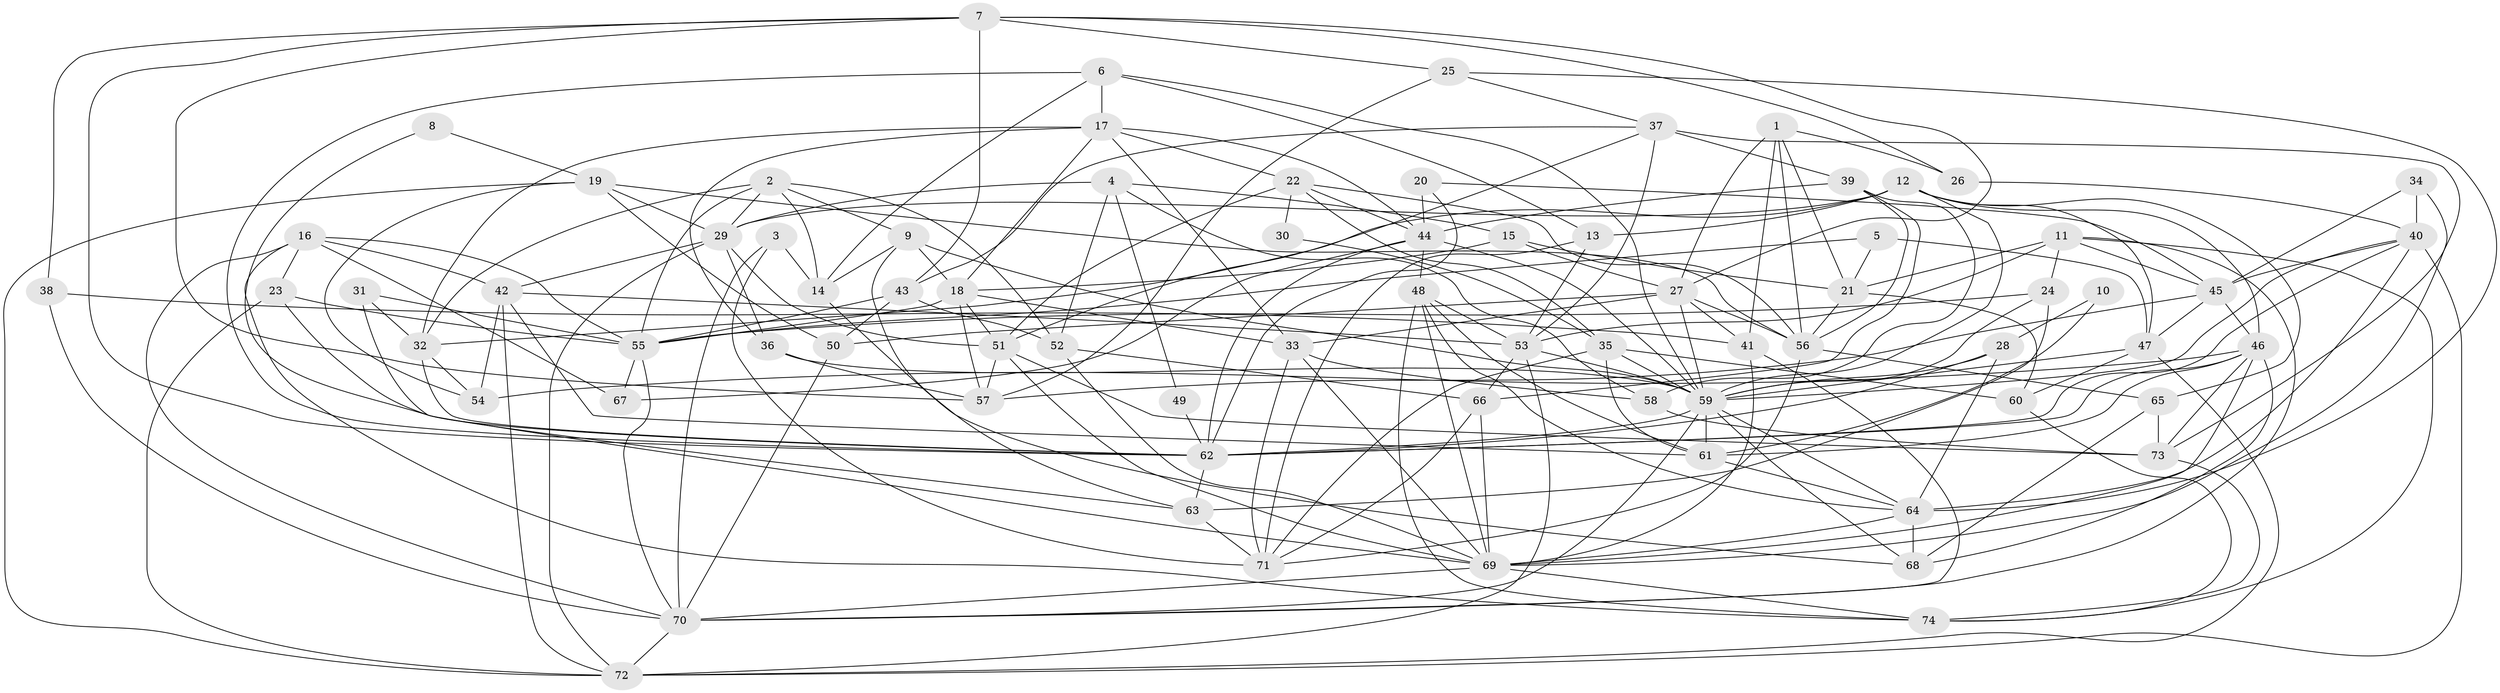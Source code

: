 // original degree distribution, {4: 0.2702702702702703, 6: 0.08783783783783784, 5: 0.16891891891891891, 3: 0.2905405405405405, 2: 0.12837837837837837, 9: 0.006756756756756757, 7: 0.02027027027027027, 8: 0.02702702702702703}
// Generated by graph-tools (version 1.1) at 2025/50/03/09/25 03:50:14]
// undirected, 74 vertices, 212 edges
graph export_dot {
graph [start="1"]
  node [color=gray90,style=filled];
  1;
  2;
  3;
  4;
  5;
  6;
  7;
  8;
  9;
  10;
  11;
  12;
  13;
  14;
  15;
  16;
  17;
  18;
  19;
  20;
  21;
  22;
  23;
  24;
  25;
  26;
  27;
  28;
  29;
  30;
  31;
  32;
  33;
  34;
  35;
  36;
  37;
  38;
  39;
  40;
  41;
  42;
  43;
  44;
  45;
  46;
  47;
  48;
  49;
  50;
  51;
  52;
  53;
  54;
  55;
  56;
  57;
  58;
  59;
  60;
  61;
  62;
  63;
  64;
  65;
  66;
  67;
  68;
  69;
  70;
  71;
  72;
  73;
  74;
  1 -- 21 [weight=1.0];
  1 -- 26 [weight=1.0];
  1 -- 27 [weight=1.0];
  1 -- 41 [weight=1.0];
  1 -- 56 [weight=2.0];
  2 -- 9 [weight=1.0];
  2 -- 14 [weight=1.0];
  2 -- 29 [weight=1.0];
  2 -- 32 [weight=1.0];
  2 -- 52 [weight=1.0];
  2 -- 55 [weight=1.0];
  3 -- 14 [weight=1.0];
  3 -- 70 [weight=1.0];
  3 -- 71 [weight=1.0];
  4 -- 15 [weight=1.0];
  4 -- 29 [weight=1.0];
  4 -- 49 [weight=1.0];
  4 -- 52 [weight=1.0];
  4 -- 58 [weight=1.0];
  5 -- 21 [weight=1.0];
  5 -- 47 [weight=1.0];
  5 -- 55 [weight=1.0];
  6 -- 13 [weight=1.0];
  6 -- 14 [weight=1.0];
  6 -- 17 [weight=1.0];
  6 -- 59 [weight=1.0];
  6 -- 62 [weight=1.0];
  7 -- 25 [weight=1.0];
  7 -- 26 [weight=1.0];
  7 -- 27 [weight=1.0];
  7 -- 38 [weight=1.0];
  7 -- 43 [weight=1.0];
  7 -- 57 [weight=1.0];
  7 -- 62 [weight=1.0];
  8 -- 19 [weight=1.0];
  8 -- 62 [weight=1.0];
  9 -- 14 [weight=1.0];
  9 -- 18 [weight=1.0];
  9 -- 59 [weight=1.0];
  9 -- 63 [weight=1.0];
  10 -- 28 [weight=1.0];
  10 -- 61 [weight=1.0];
  11 -- 21 [weight=1.0];
  11 -- 24 [weight=1.0];
  11 -- 45 [weight=1.0];
  11 -- 53 [weight=1.0];
  11 -- 70 [weight=1.0];
  11 -- 74 [weight=1.0];
  12 -- 13 [weight=1.0];
  12 -- 29 [weight=1.0];
  12 -- 32 [weight=1.0];
  12 -- 46 [weight=1.0];
  12 -- 47 [weight=1.0];
  12 -- 59 [weight=1.0];
  12 -- 65 [weight=1.0];
  13 -- 53 [weight=1.0];
  13 -- 71 [weight=1.0];
  14 -- 68 [weight=1.0];
  15 -- 18 [weight=1.0];
  15 -- 21 [weight=1.0];
  15 -- 27 [weight=1.0];
  16 -- 23 [weight=1.0];
  16 -- 42 [weight=1.0];
  16 -- 55 [weight=1.0];
  16 -- 67 [weight=1.0];
  16 -- 70 [weight=1.0];
  16 -- 74 [weight=1.0];
  17 -- 18 [weight=1.0];
  17 -- 22 [weight=1.0];
  17 -- 32 [weight=1.0];
  17 -- 33 [weight=1.0];
  17 -- 36 [weight=1.0];
  17 -- 44 [weight=1.0];
  18 -- 33 [weight=1.0];
  18 -- 51 [weight=1.0];
  18 -- 55 [weight=1.0];
  18 -- 57 [weight=1.0];
  19 -- 29 [weight=1.0];
  19 -- 50 [weight=1.0];
  19 -- 54 [weight=1.0];
  19 -- 56 [weight=3.0];
  19 -- 72 [weight=1.0];
  20 -- 44 [weight=1.0];
  20 -- 45 [weight=1.0];
  20 -- 62 [weight=1.0];
  21 -- 56 [weight=1.0];
  21 -- 60 [weight=1.0];
  22 -- 30 [weight=1.0];
  22 -- 35 [weight=1.0];
  22 -- 44 [weight=1.0];
  22 -- 51 [weight=1.0];
  22 -- 56 [weight=1.0];
  23 -- 55 [weight=1.0];
  23 -- 63 [weight=1.0];
  23 -- 72 [weight=1.0];
  24 -- 55 [weight=1.0];
  24 -- 59 [weight=1.0];
  24 -- 63 [weight=1.0];
  25 -- 37 [weight=1.0];
  25 -- 57 [weight=1.0];
  25 -- 64 [weight=1.0];
  26 -- 40 [weight=1.0];
  27 -- 33 [weight=1.0];
  27 -- 41 [weight=1.0];
  27 -- 50 [weight=1.0];
  27 -- 56 [weight=1.0];
  27 -- 59 [weight=2.0];
  28 -- 59 [weight=1.0];
  28 -- 62 [weight=1.0];
  28 -- 64 [weight=1.0];
  29 -- 36 [weight=1.0];
  29 -- 42 [weight=1.0];
  29 -- 51 [weight=1.0];
  29 -- 72 [weight=1.0];
  30 -- 35 [weight=1.0];
  31 -- 32 [weight=1.0];
  31 -- 55 [weight=1.0];
  31 -- 69 [weight=1.0];
  32 -- 54 [weight=1.0];
  32 -- 62 [weight=1.0];
  33 -- 58 [weight=1.0];
  33 -- 69 [weight=1.0];
  33 -- 71 [weight=1.0];
  34 -- 40 [weight=1.0];
  34 -- 45 [weight=1.0];
  34 -- 69 [weight=1.0];
  35 -- 59 [weight=1.0];
  35 -- 60 [weight=1.0];
  35 -- 61 [weight=1.0];
  35 -- 71 [weight=1.0];
  36 -- 57 [weight=1.0];
  36 -- 59 [weight=1.0];
  37 -- 39 [weight=1.0];
  37 -- 43 [weight=1.0];
  37 -- 51 [weight=1.0];
  37 -- 53 [weight=1.0];
  37 -- 73 [weight=1.0];
  38 -- 41 [weight=1.0];
  38 -- 70 [weight=1.0];
  39 -- 44 [weight=1.0];
  39 -- 56 [weight=1.0];
  39 -- 58 [weight=1.0];
  39 -- 66 [weight=1.0];
  40 -- 45 [weight=1.0];
  40 -- 59 [weight=1.0];
  40 -- 62 [weight=1.0];
  40 -- 64 [weight=1.0];
  40 -- 72 [weight=1.0];
  41 -- 69 [weight=1.0];
  41 -- 70 [weight=1.0];
  42 -- 53 [weight=1.0];
  42 -- 54 [weight=1.0];
  42 -- 61 [weight=1.0];
  42 -- 72 [weight=1.0];
  43 -- 50 [weight=1.0];
  43 -- 52 [weight=1.0];
  43 -- 55 [weight=1.0];
  44 -- 48 [weight=1.0];
  44 -- 59 [weight=1.0];
  44 -- 62 [weight=1.0];
  44 -- 67 [weight=1.0];
  45 -- 46 [weight=1.0];
  45 -- 47 [weight=1.0];
  45 -- 57 [weight=1.0];
  46 -- 54 [weight=1.0];
  46 -- 61 [weight=1.0];
  46 -- 62 [weight=1.0];
  46 -- 68 [weight=1.0];
  46 -- 69 [weight=1.0];
  46 -- 73 [weight=1.0];
  47 -- 59 [weight=1.0];
  47 -- 60 [weight=1.0];
  47 -- 72 [weight=1.0];
  48 -- 53 [weight=1.0];
  48 -- 61 [weight=1.0];
  48 -- 64 [weight=1.0];
  48 -- 69 [weight=1.0];
  48 -- 74 [weight=1.0];
  49 -- 62 [weight=1.0];
  50 -- 70 [weight=1.0];
  51 -- 57 [weight=1.0];
  51 -- 69 [weight=1.0];
  51 -- 73 [weight=1.0];
  52 -- 66 [weight=1.0];
  52 -- 69 [weight=1.0];
  53 -- 59 [weight=1.0];
  53 -- 66 [weight=1.0];
  53 -- 72 [weight=1.0];
  55 -- 67 [weight=1.0];
  55 -- 70 [weight=1.0];
  56 -- 65 [weight=1.0];
  56 -- 71 [weight=1.0];
  58 -- 73 [weight=1.0];
  59 -- 61 [weight=1.0];
  59 -- 62 [weight=1.0];
  59 -- 64 [weight=1.0];
  59 -- 68 [weight=1.0];
  59 -- 70 [weight=1.0];
  60 -- 74 [weight=1.0];
  61 -- 64 [weight=1.0];
  62 -- 63 [weight=1.0];
  63 -- 71 [weight=1.0];
  64 -- 68 [weight=1.0];
  64 -- 69 [weight=1.0];
  65 -- 68 [weight=1.0];
  65 -- 73 [weight=1.0];
  66 -- 69 [weight=1.0];
  66 -- 71 [weight=1.0];
  69 -- 70 [weight=1.0];
  69 -- 74 [weight=1.0];
  70 -- 72 [weight=1.0];
  73 -- 74 [weight=1.0];
}
